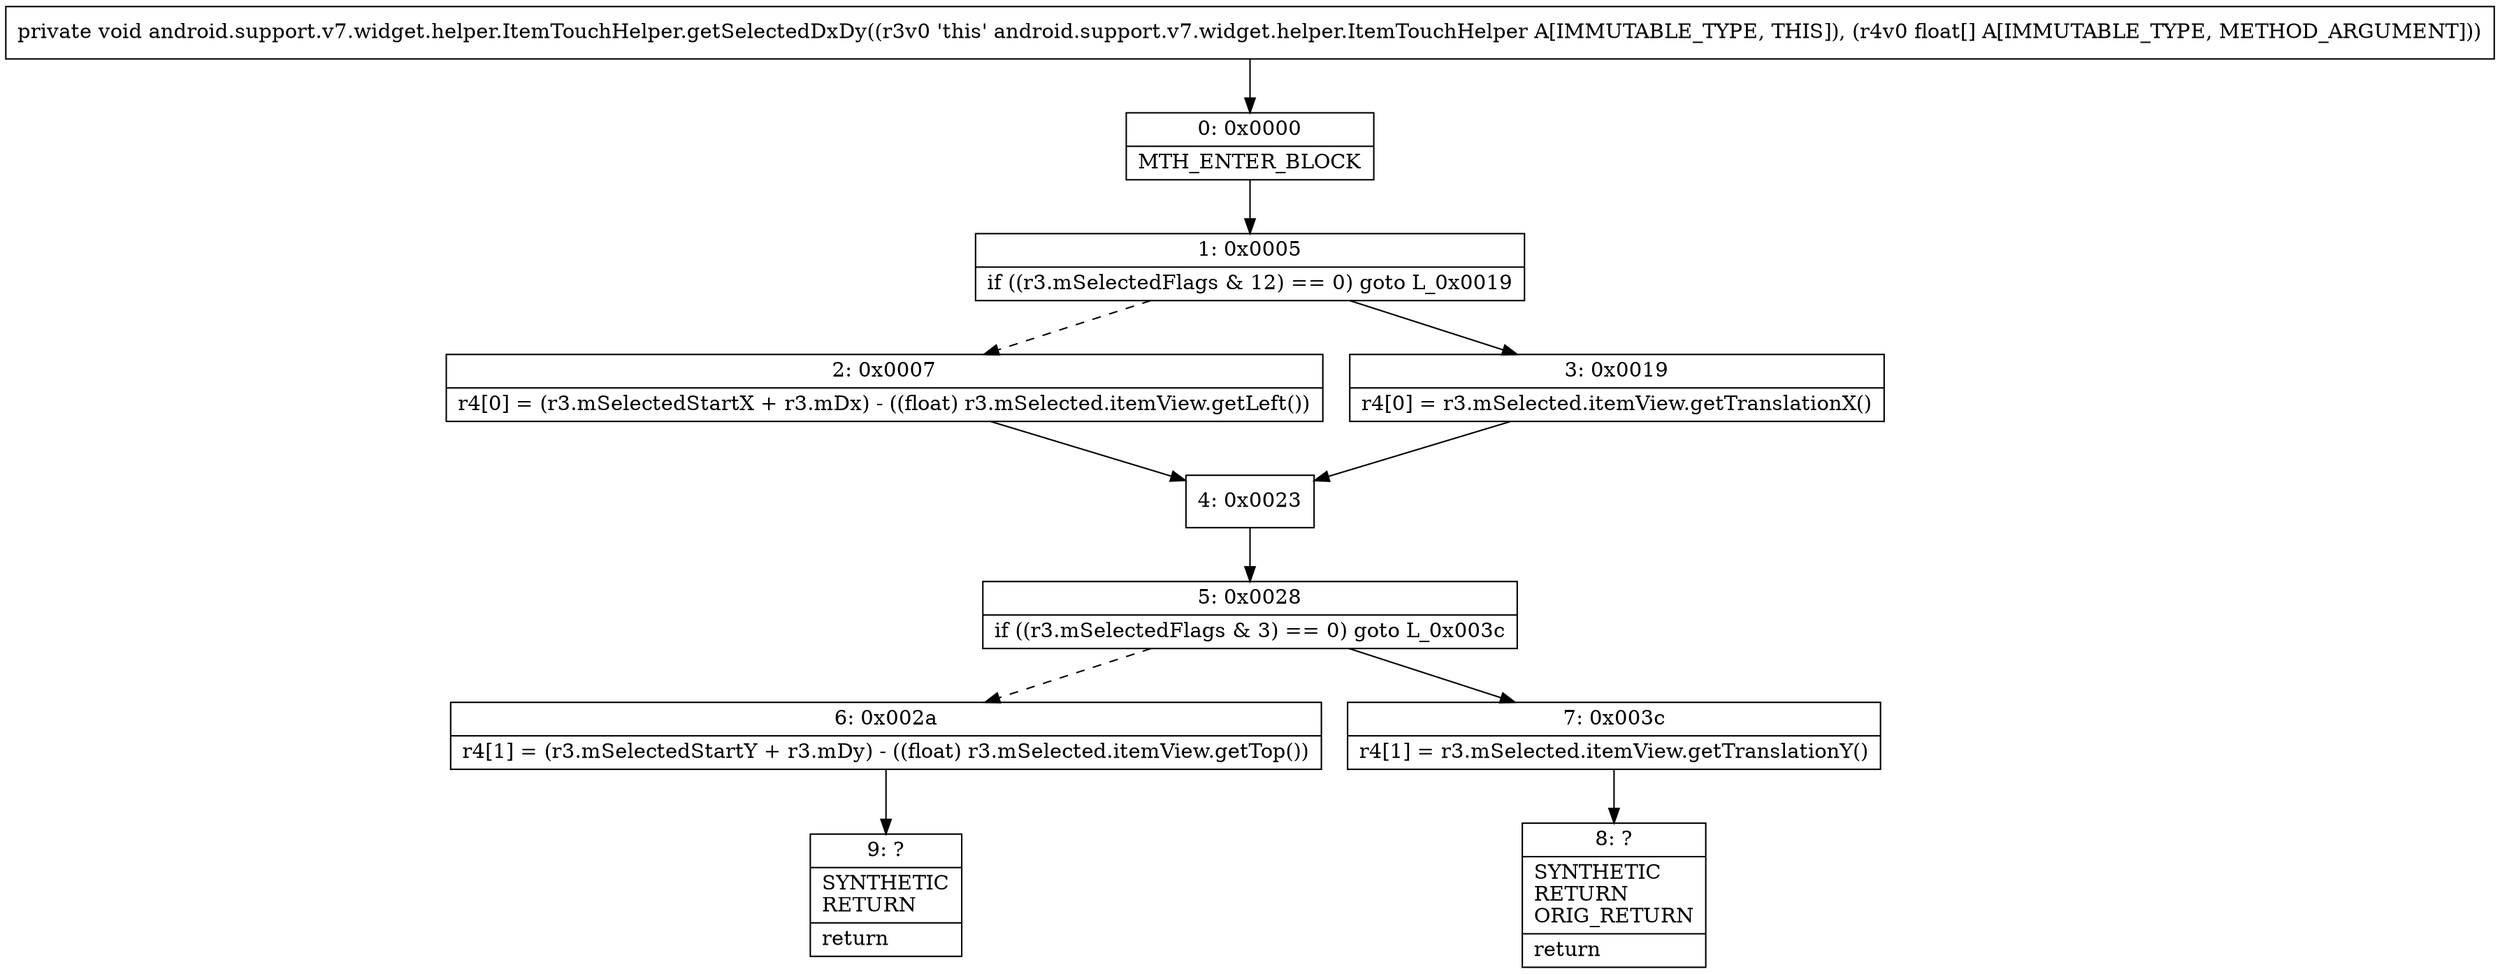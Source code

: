 digraph "CFG forandroid.support.v7.widget.helper.ItemTouchHelper.getSelectedDxDy([F)V" {
Node_0 [shape=record,label="{0\:\ 0x0000|MTH_ENTER_BLOCK\l}"];
Node_1 [shape=record,label="{1\:\ 0x0005|if ((r3.mSelectedFlags & 12) == 0) goto L_0x0019\l}"];
Node_2 [shape=record,label="{2\:\ 0x0007|r4[0] = (r3.mSelectedStartX + r3.mDx) \- ((float) r3.mSelected.itemView.getLeft())\l}"];
Node_3 [shape=record,label="{3\:\ 0x0019|r4[0] = r3.mSelected.itemView.getTranslationX()\l}"];
Node_4 [shape=record,label="{4\:\ 0x0023}"];
Node_5 [shape=record,label="{5\:\ 0x0028|if ((r3.mSelectedFlags & 3) == 0) goto L_0x003c\l}"];
Node_6 [shape=record,label="{6\:\ 0x002a|r4[1] = (r3.mSelectedStartY + r3.mDy) \- ((float) r3.mSelected.itemView.getTop())\l}"];
Node_7 [shape=record,label="{7\:\ 0x003c|r4[1] = r3.mSelected.itemView.getTranslationY()\l}"];
Node_8 [shape=record,label="{8\:\ ?|SYNTHETIC\lRETURN\lORIG_RETURN\l|return\l}"];
Node_9 [shape=record,label="{9\:\ ?|SYNTHETIC\lRETURN\l|return\l}"];
MethodNode[shape=record,label="{private void android.support.v7.widget.helper.ItemTouchHelper.getSelectedDxDy((r3v0 'this' android.support.v7.widget.helper.ItemTouchHelper A[IMMUTABLE_TYPE, THIS]), (r4v0 float[] A[IMMUTABLE_TYPE, METHOD_ARGUMENT])) }"];
MethodNode -> Node_0;
Node_0 -> Node_1;
Node_1 -> Node_2[style=dashed];
Node_1 -> Node_3;
Node_2 -> Node_4;
Node_3 -> Node_4;
Node_4 -> Node_5;
Node_5 -> Node_6[style=dashed];
Node_5 -> Node_7;
Node_6 -> Node_9;
Node_7 -> Node_8;
}

